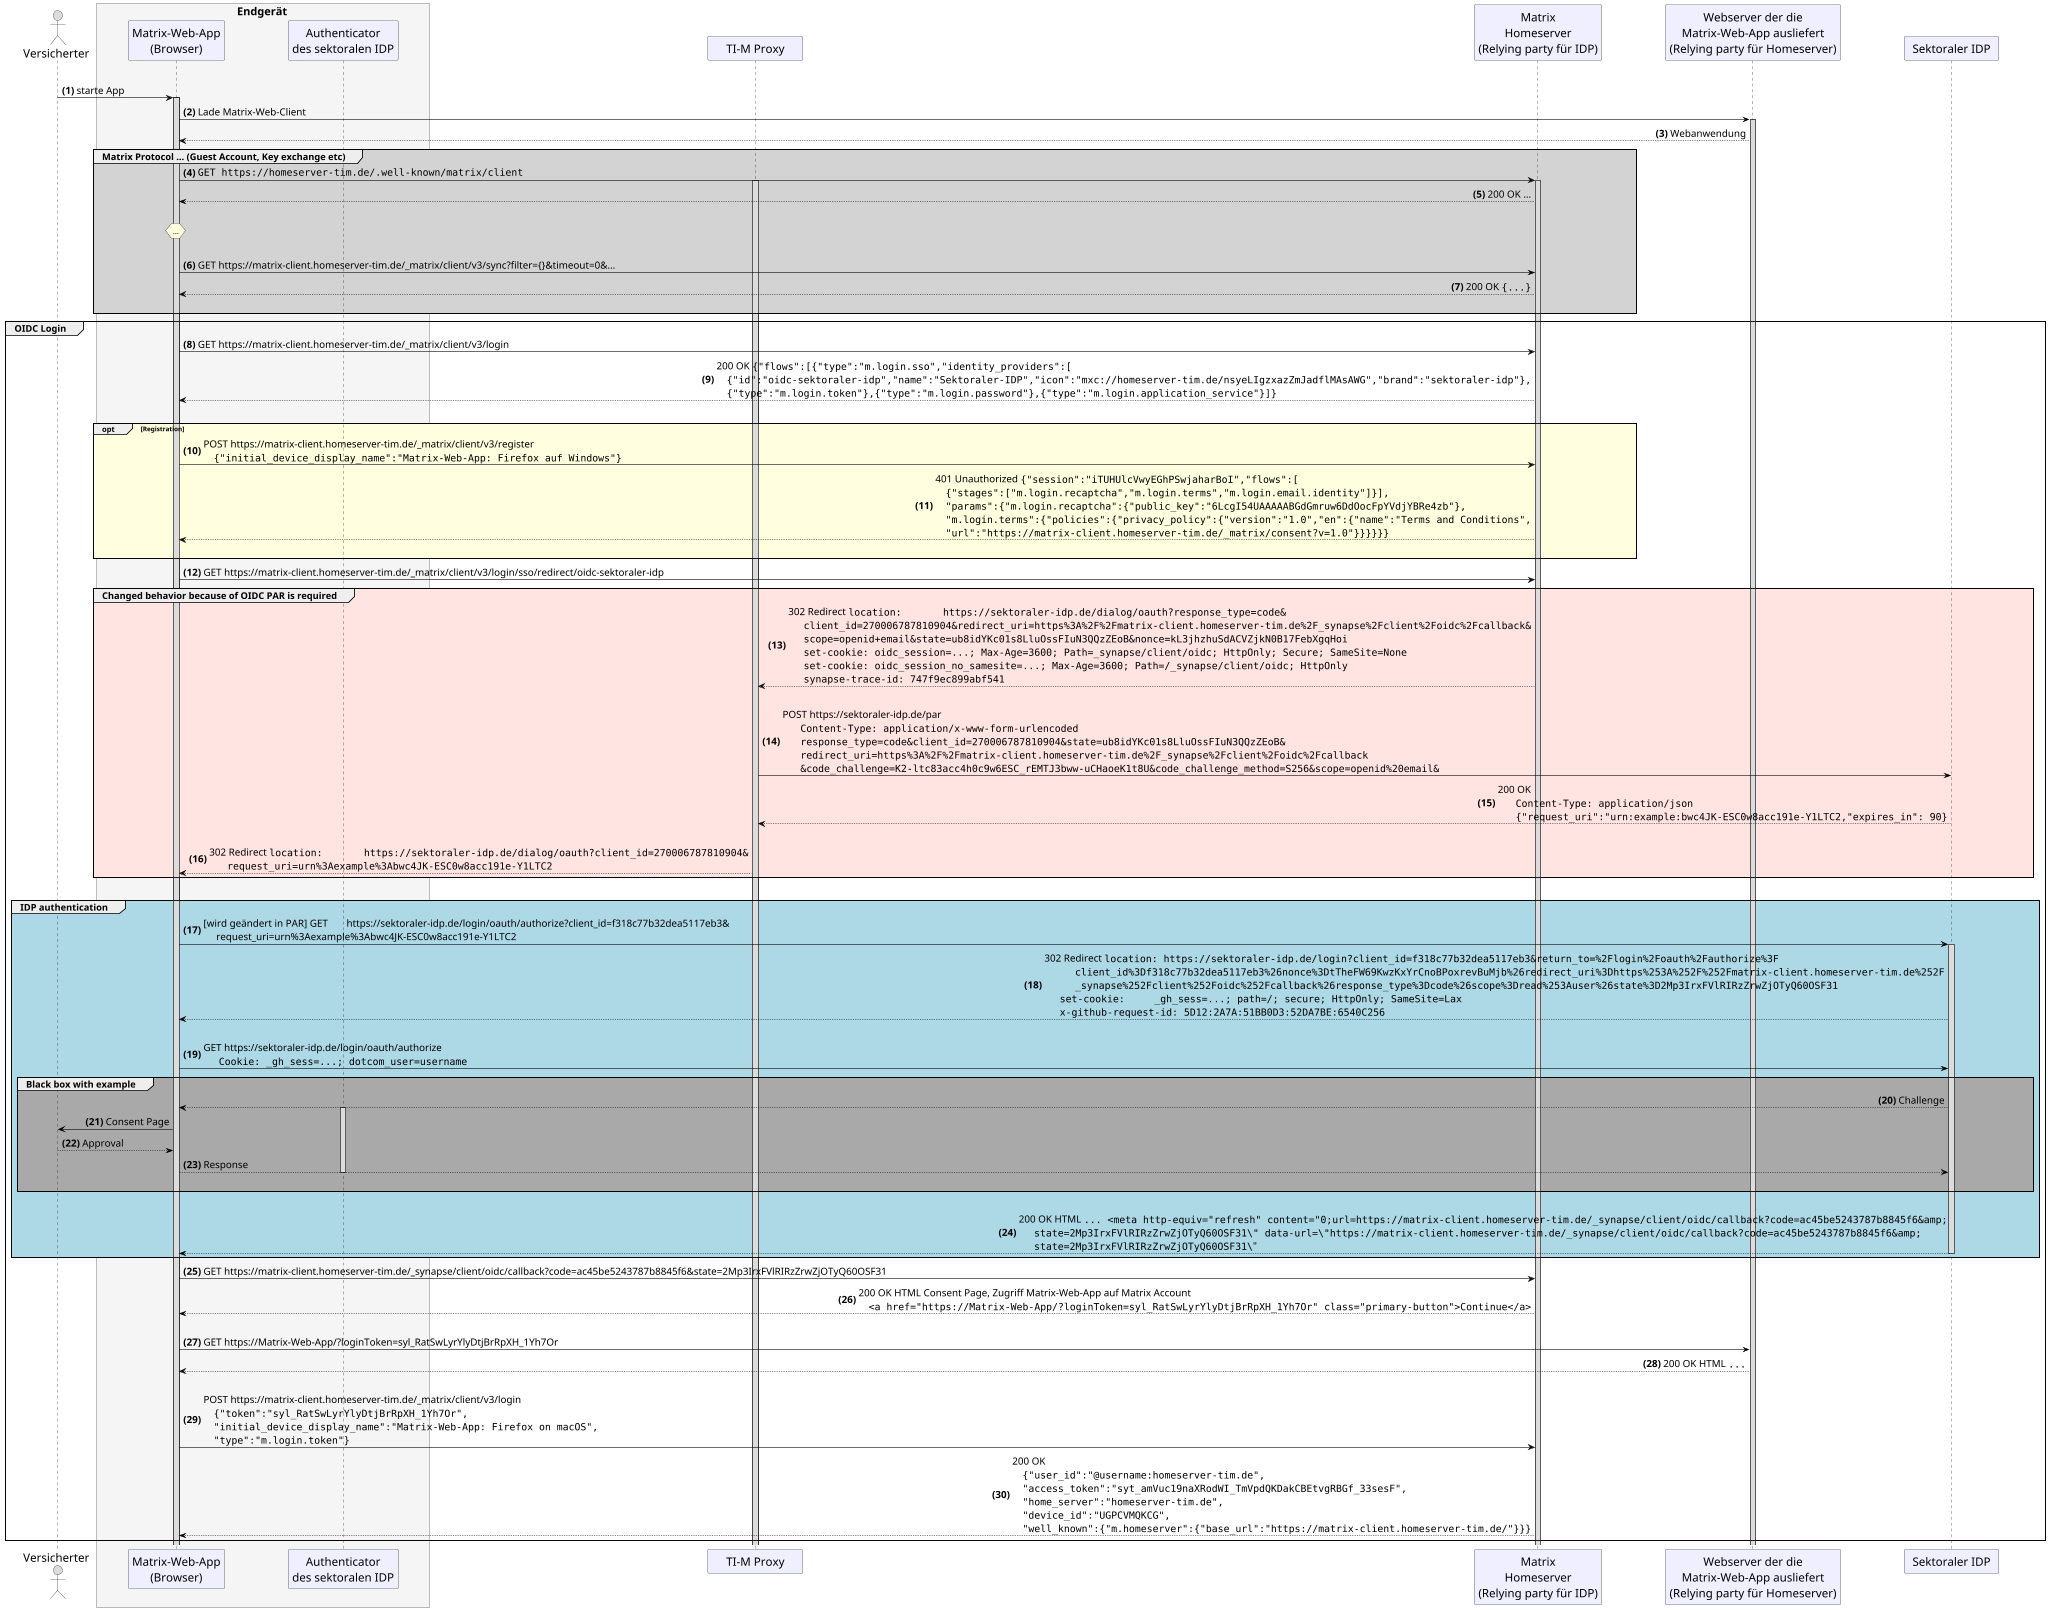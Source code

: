 @startuml "TI-Messenger_OIDC_Login"
skinparam sequenceMessageAlign direction
skinparam WrapWidth 300
skinparam minClassWidth 150
skinparam BoxPadding 1
skinparam ParticipantPadding 50
skinparam sequenceReferenceHeaderBackgroundColor palegreen
scale max 2048 width

skinparam sequence {
ArrowColor black
ArrowFontSize 17
ActorBorderColor black
LifeLineBorderColor black
LifeLineBackgroundColor Gainsboro

ParticipantBorderColor Motivation
ParticipantBackgroundColor Motivation
ParticipantFontSize 20
ParticipantFontColor black
ParticipantBorderColor Black
ParticipantBackgroundColor MOTIVATION

ActorBackgroundColor Gainsboro
ActorFontColor black
ActorFontSize 20
}

autonumber "<b>(0)"

actor us as "Versicherter"
  box <size:19>Endgerät</size> #WhiteSmoke
  participant app as "Matrix-Web-App\n(Browser)"
  participant au as "Authenticator\ndes sektoralen IDP"
  end box
participant pr as "TI-M Proxy"
participant hs as "Matrix\nHomeserver\n(Relying party für IDP)"
participant mc as "Webserver der die\nMatrix-Web-App ausliefert\n(Relying party für Homeserver)"
participant idp as "Sektoraler IDP"

|||

us -> app: starte App 

activate app
  app -> mc: Lade Matrix-Web-Client
  activate mc
  mc --> app: Webanwendung
  group #LightGray <size:16>Matrix Protocol ... (Guest Account, Key exchange etc)</size>
    app -> hs:""GET https://homeserver-tim.de/.well-known/matrix/client""
    activate hs
    activate pr
    hs --> app: 200 OK ...
    |||
    hnote over app : ...
    |||
    app -> hs: GET https://matrix-client.homeserver-tim.de/_matrix/client/v3/sync?filter={}&timeout=0&...
    hs --> app: 200 OK ""{...}""
    |||
  end 'group
  group <size:16>OIDC Login</size>
    app -> hs: GET https://matrix-client.homeserver-tim.de/_matrix/client/v3/login
    hs --> app: 200 OK ""{"flows":[{"type":"m.login.sso","identity_providers":[""\n\
    ""{"id":"oidc-sektoraler-idp","name":"Sektoraler-IDP","icon":"mxc://homeserver-tim.de/nsyeLIgzxazZmJadflMAsAWG","brand":"sektoraler-idp"},""\n\
    ""{"type":"m.login.token"},{"type":"m.login.password"},{"type":"m.login.application_service"}]}""
    |||
    opt #LightYellow Registration
    app -> hs: POST https://matrix-client.homeserver-tim.de/_matrix/client/v3/register\n\
    ""{"initial_device_display_name":"Matrix-Web-App: Firefox auf Windows"}""
    hs --> app: 401 Unauthorized ""{"session":"iTUHUlcVwyEGhPSwjaharBoI","flows":[""\n\
    ""{"stages":["m.login.recaptcha","m.login.terms","m.login.email.identity"]}],""\n\
    """params":{"m.login.recaptcha":{"public_key":"6LcgI54UAAAAABGdGmruw6DdOocFpYVdjYBRe4zb"},""\n\
    """m.login.terms":{"policies":{"privacy_policy":{"version":"1.0","en":{"name":"Terms and Conditions",""\n\
    """url":"https://matrix-client.homeserver-tim.de/_matrix/consent?v=1.0"}}}}}}""
    |||
    end 'opt
    app -> hs: GET https://matrix-client.homeserver-tim.de/_matrix/client/v3/login/sso/redirect/oidc-sektoraler-idp
    group #MistyRose <size:16>Changed behavior because of OIDC PAR is required</size>
      hs --> pr: 302 Redirect ""location:	https://sektoraler-idp.de/dialog/oauth?response_type=code&""\n\
      ""client_id=270006787810904&redirect_uri=https%3A%2F%2Fmatrix-client.homeserver-tim.de%2F_synapse%2Fclient%2Foidc%2Fcallback&""\n\
      ""scope=openid+email&state=ub8idYKc01s8LluOssFIuN3QQzZEoB&nonce=kL3jhzhuSdACVZjkN0B17FebXgqHoi""\n\
      ""set-cookie: oidc_session=...; Max-Age=3600; Path=_synapse/client/oidc; HttpOnly; Secure; SameSite=None""\n\
      ""set-cookie: oidc_session_no_samesite=...; Max-Age=3600; Path=/_synapse/client/oidc; HttpOnly""\n\
      ""synapse-trace-id: 747f9ec899abf541""
      |||
      pr -> idp: POST https://sektoraler-idp.de/par\n\
       ""Content-Type: application/x-www-form-urlencoded""\n\
       ""response_type=code&client_id=270006787810904&state=ub8idYKc01s8LluOssFIuN3QQzZEoB&""\n\
       ""redirect_uri=https%3A%2F%2Fmatrix-client.homeserver-tim.de%2F_synapse%2Fclient%2Foidc%2Fcallback""\n\
       ""&code_challenge=K2-ltc83acc4h0c9w6ESC_rEMTJ3bww-uCHaoeK1t8U&code_challenge_method=S256&scope=openid%20email&""
      idp --> pr: 200 OK\n\
       ""Content-Type: application/json""\n\
       ""{"request_uri":"urn:example:bwc4JK-ESC0w8acc191e-Y1LTC2,"expires_in": 90}""
      |||
      pr --> app: 302 Redirect ""location:	https://sektoraler-idp.de/dialog/oauth?client_id=270006787810904&""\n\
       ""request_uri=urn%3Aexample%3Abwc4JK-ESC0w8acc191e-Y1LTC2""
    end 'group
    |||
    group #LightBlue <size:16>IDP authentication</size>
      app -> idp: [wird geändert in PAR] GET	https://sektoraler-idp.de/login/oauth/authorize?client_id=f318c77b32dea5117eb3&\n\
     request_uri=urn%3Aexample%3Abwc4JK-ESC0w8acc191e-Y1LTC2
      activate idp
      idp --> app: 302 Redirect ""location: https://sektoraler-idp.de/login?client_id=f318c77b32dea5117eb3&return_to=%2Flogin%2Foauth%2Fauthorize%3F""\n\
	    ""client_id%3Df318c77b32dea5117eb3%26nonce%3DtTheFW69KwzKxYrCnoBPoxrevBuMjb%26redirect_uri%3Dhttps%253A%252F%252Fmatrix-client.homeserver-tim.de%252F""\n\
	    ""_synapse%252Fclient%252Foidc%252Fcallback%26response_type%3Dcode%26scope%3Dread%253Auser%26state%3D2Mp3IrxFVlRIRzZrwZjOTyQ60OSF31""\n\
      ""set-cookie:	_gh_sess=...; path=/; secure; HttpOnly; SameSite=Lax""\n\
      ""x-github-request-id: 5D12:2A7A:51BB0D3:52DA7BE:6540C256""
      |||
      app -> idp: GET https://sektoraler-idp.de/login/oauth/authorize\n\
      ""Cookie: _gh_sess=...; dotcom_user=username""
      group #DarkGray <size:16>Black box with example</size>
        idp --> app: Challenge
        activate au
        app -> us: Consent Page
        us --> app: Approval
        app --> idp: Response
      deactivate au
      |||
      end ' group
      |||
      idp --> app: 200 OK HTML ""... <meta http-equiv="refresh" content="0;url=https://matrix-client.homeserver-tim.de/_synapse/client/oidc/callback?code=ac45be5243787b8845f6&amp;""\n\
      ""state=2Mp3IrxFVlRIRzZrwZjOTyQ60OSF31\" data-url=\"https://matrix-client.homeserver-tim.de/_synapse/client/oidc/callback?code=ac45be5243787b8845f6&amp;""\n\
      ""state=2Mp3IrxFVlRIRzZrwZjOTyQ60OSF31\"""
      deactivate idp
    end 'group
    app -> hs: GET https://matrix-client.homeserver-tim.de/_synapse/client/oidc/callback?code=ac45be5243787b8845f6&state=2Mp3IrxFVlRIRzZrwZjOTyQ60OSF31
    hs --> app: 200 OK HTML Consent Page, Zugriff Matrix-Web-App auf Matrix Account\n\
    ""<a href="https://Matrix-Web-App/?loginToken=syl_RatSwLyrYlyDtjBrRpXH_1Yh7Or" class="primary-button">Continue</a>""
    |||
    app -> mc: GET https://Matrix-Web-App/?loginToken=syl_RatSwLyrYlyDtjBrRpXH_1Yh7Or
    mc --> app: 200 OK HTML ""...""
    |||
    app -> hs: POST https://matrix-client.homeserver-tim.de/_matrix/client/v3/login\n\
    ""{"token":"syl_RatSwLyrYlyDtjBrRpXH_1Yh7Or",""\n\
    """initial_device_display_name":"Matrix-Web-App: Firefox on macOS",""\n\
    """type":"m.login.token"}""
    hs --> app: 200 OK\n\
    ""{"user_id":"@username:homeserver-tim.de",""\n\
    """access_token":"syt_amVuc19naXRodWI_TmVpdQKDakCBEtvgRBGf_33sesF",""\n\
    """home_server":"homeserver-tim.de",""\n\
    """device_id":"UGPCVMQKCG",""\n\
    """well_known":{"m.homeserver":{"base_url":"https://matrix-client.homeserver-tim.de/"}}}""

  end 'group
@enduml
